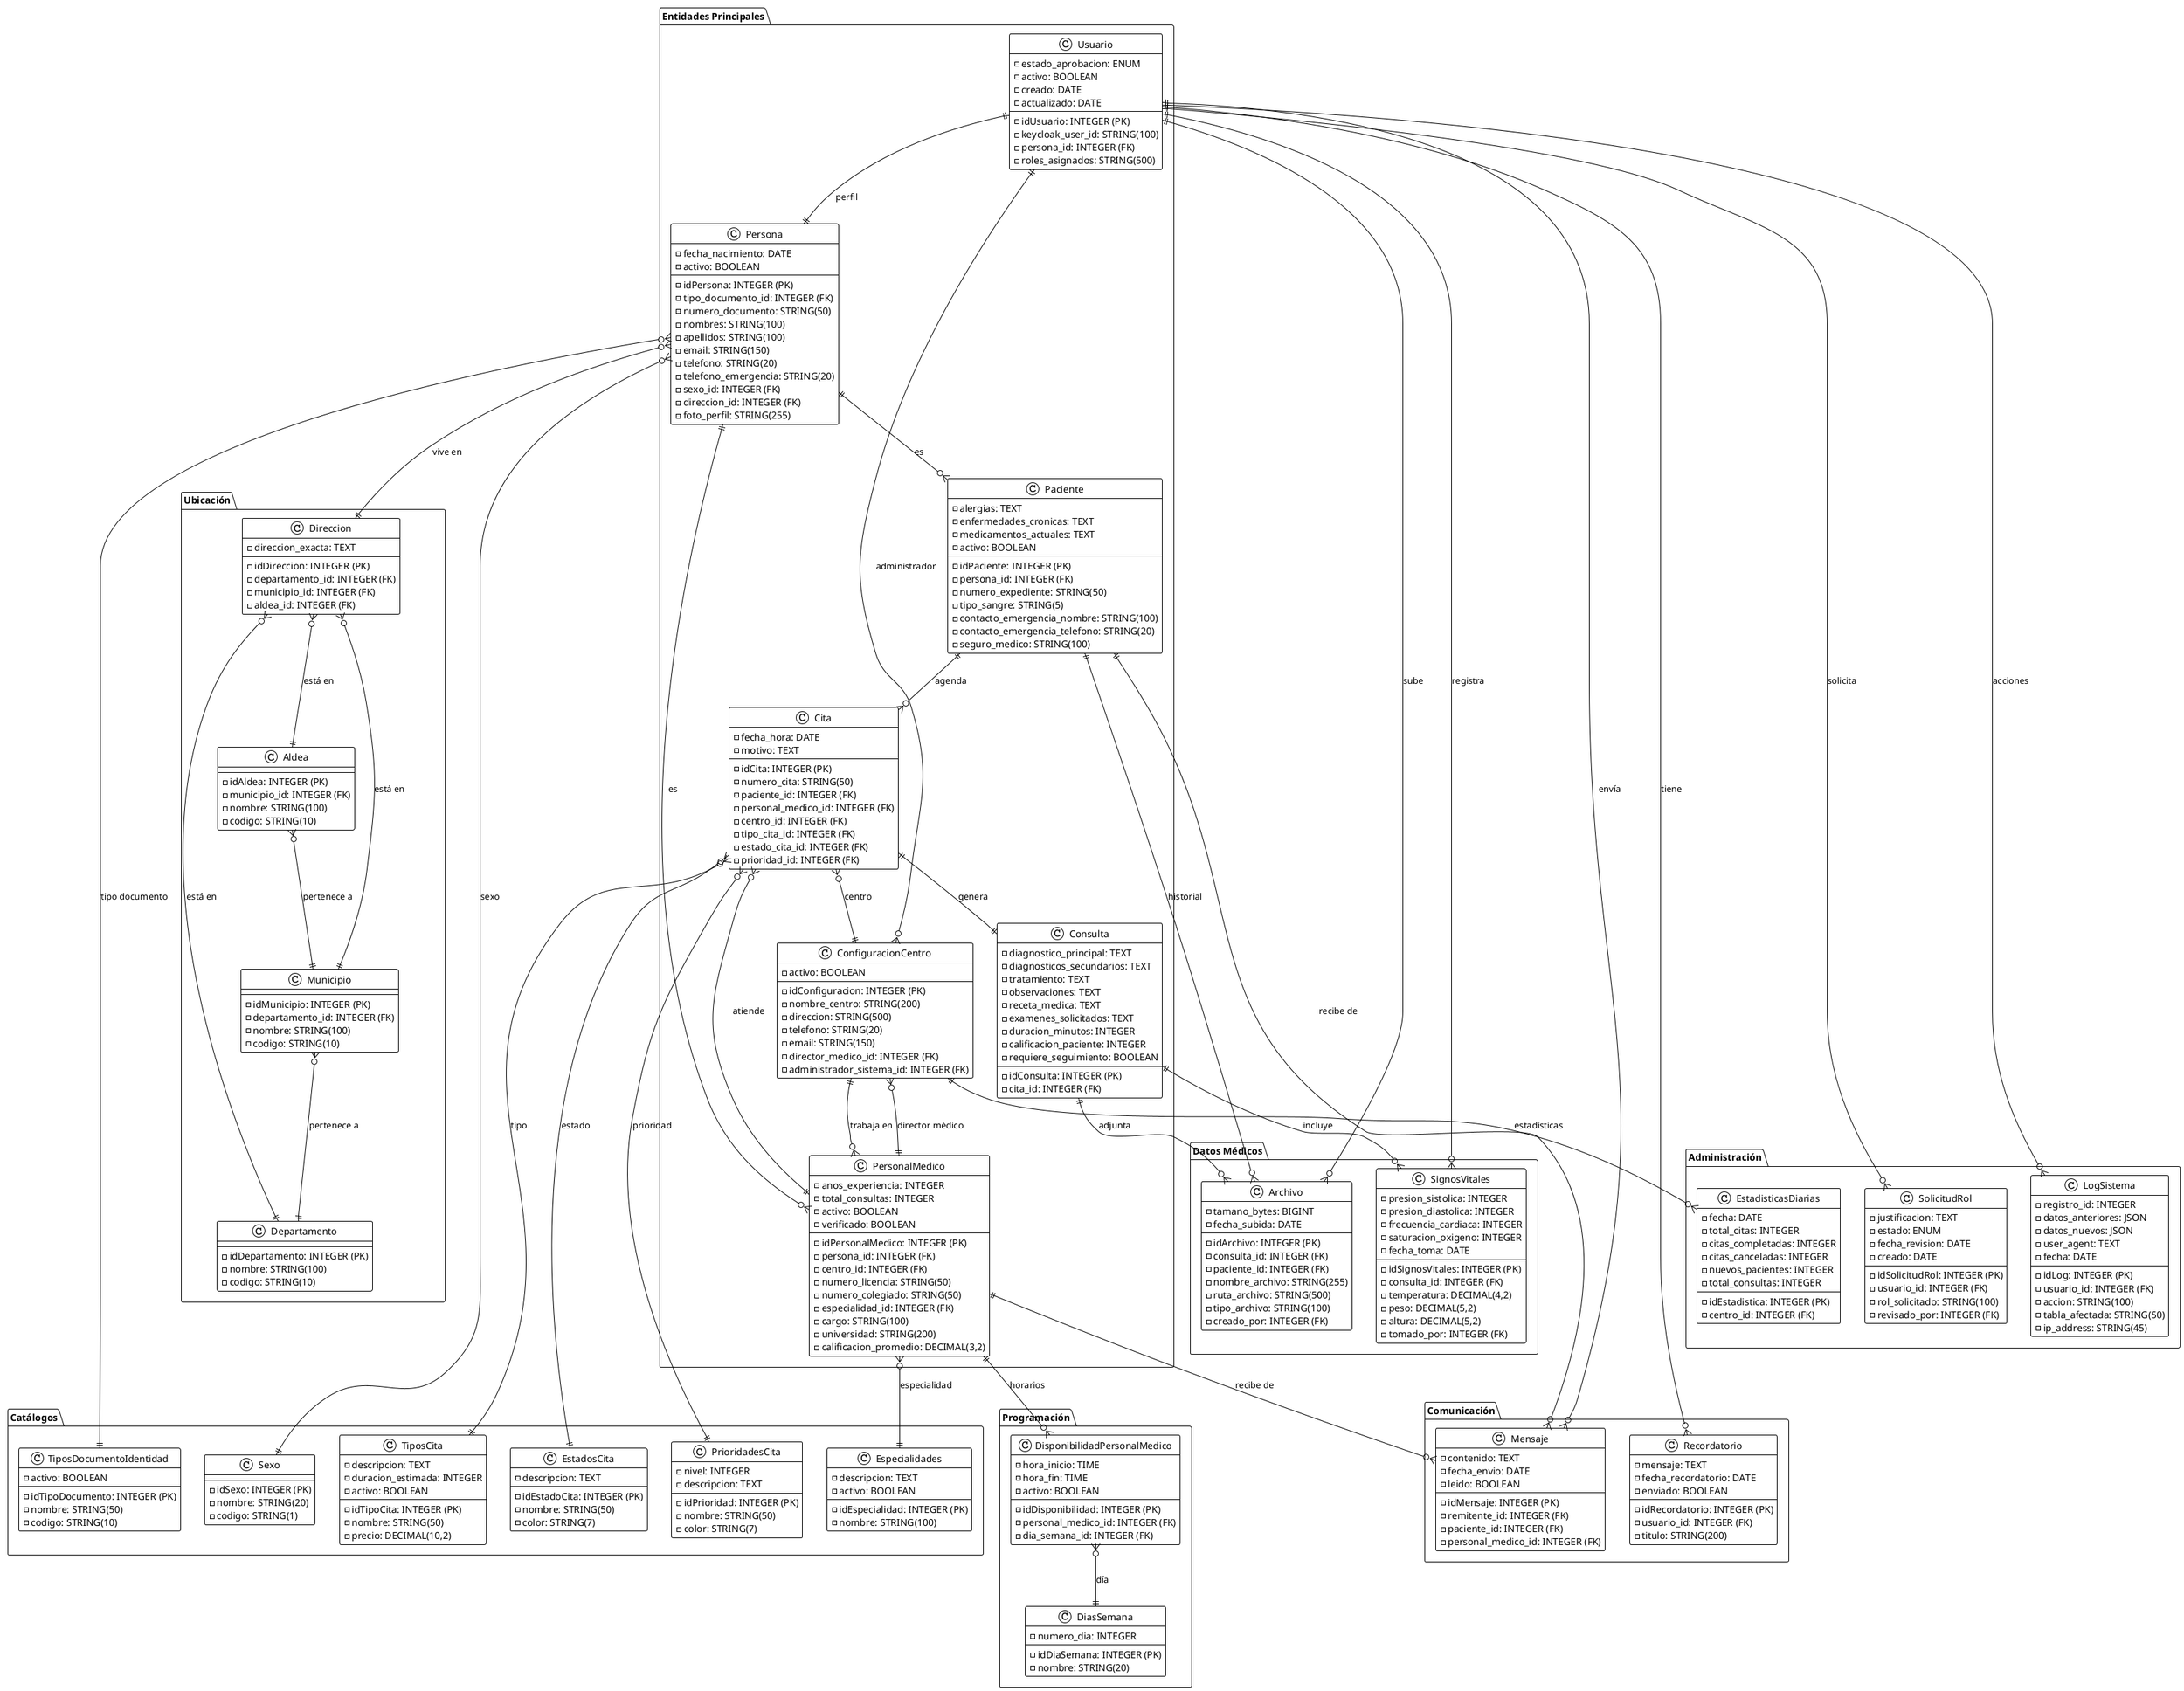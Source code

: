 @startuml DiagramaCompleto

!theme plain

package "Entidades Principales" {
    
    class Usuario {
        - idUsuario: INTEGER (PK)
        - keycloak_user_id: STRING(100)
        - persona_id: INTEGER (FK)
        - roles_asignados: STRING(500)
        - estado_aprobacion: ENUM
        - activo: BOOLEAN
        - creado: DATE
        - actualizado: DATE
    }

    class Persona {
        - idPersona: INTEGER (PK)
        - tipo_documento_id: INTEGER (FK)
        - numero_documento: STRING(50)
        - nombres: STRING(100)
        - apellidos: STRING(100)
        - email: STRING(150)
        - telefono: STRING(20)
        - telefono_emergencia: STRING(20)
        - fecha_nacimiento: DATE
        - sexo_id: INTEGER (FK)
        - direccion_id: INTEGER (FK)
        - foto_perfil: STRING(255)
        - activo: BOOLEAN
    }

    class Paciente {
        - idPaciente: INTEGER (PK)
        - persona_id: INTEGER (FK)
        - numero_expediente: STRING(50)
        - tipo_sangre: STRING(5)
        - alergias: TEXT
        - enfermedades_cronicas: TEXT
        - medicamentos_actuales: TEXT
        - contacto_emergencia_nombre: STRING(100)
        - contacto_emergencia_telefono: STRING(20)
        - seguro_medico: STRING(100)
        - activo: BOOLEAN
    }

    class PersonalMedico {
        - idPersonalMedico: INTEGER (PK)
        - persona_id: INTEGER (FK)
        - centro_id: INTEGER (FK)
        - numero_licencia: STRING(50)
        - numero_colegiado: STRING(50)
        - especialidad_id: INTEGER (FK)
        - cargo: STRING(100)
        - universidad: STRING(200)
        - anos_experiencia: INTEGER
        - calificacion_promedio: DECIMAL(3,2)
        - total_consultas: INTEGER
        - activo: BOOLEAN
        - verificado: BOOLEAN
    }

    class Cita {
        - idCita: INTEGER (PK)
        - numero_cita: STRING(50)
        - paciente_id: INTEGER (FK)
        - personal_medico_id: INTEGER (FK)
        - centro_id: INTEGER (FK)
        - tipo_cita_id: INTEGER (FK)
        - estado_cita_id: INTEGER (FK)
        - prioridad_id: INTEGER (FK)
        - fecha_hora: DATE
        - motivo: TEXT
    }

    class Consulta {
        - idConsulta: INTEGER (PK)
        - cita_id: INTEGER (FK)
        - diagnostico_principal: TEXT
        - diagnosticos_secundarios: TEXT
        - tratamiento: TEXT
        - observaciones: TEXT
        - receta_medica: TEXT
        - examenes_solicitados: TEXT
        - duracion_minutos: INTEGER
        - calificacion_paciente: INTEGER
        - requiere_seguimiento: BOOLEAN
    }

    class ConfiguracionCentro {
        - idConfiguracion: INTEGER (PK)
        - nombre_centro: STRING(200)
        - direccion: STRING(500)
        - telefono: STRING(20)
        - email: STRING(150)
        - director_medico_id: INTEGER (FK)
        - administrador_sistema_id: INTEGER (FK)
        - activo: BOOLEAN
    }
}

package "Datos Médicos" {
    
    class SignosVitales {
        - idSignosVitales: INTEGER (PK)
        - consulta_id: INTEGER (FK)
        - presion_sistolica: INTEGER
        - presion_diastolica: INTEGER
        - frecuencia_cardiaca: INTEGER
        - temperatura: DECIMAL(4,2)
        - peso: DECIMAL(5,2)
        - altura: DECIMAL(5,2)
        - saturacion_oxigeno: INTEGER
        - tomado_por: INTEGER (FK)
        - fecha_toma: DATE
    }

    class Archivo {
        - idArchivo: INTEGER (PK)
        - consulta_id: INTEGER (FK)
        - paciente_id: INTEGER (FK)
        - nombre_archivo: STRING(255)
        - ruta_archivo: STRING(500)
        - tipo_archivo: STRING(100)
        - tamano_bytes: BIGINT
        - creado_por: INTEGER (FK)
        - fecha_subida: DATE
    }
}

package "Comunicación" {
    
    class Mensaje {
        - idMensaje: INTEGER (PK)
        - remitente_id: INTEGER (FK)
        - paciente_id: INTEGER (FK)
        - personal_medico_id: INTEGER (FK)
        - contenido: TEXT
        - fecha_envio: DATE
        - leido: BOOLEAN
    }

    class Recordatorio {
        - idRecordatorio: INTEGER (PK)
        - usuario_id: INTEGER (FK)
        - titulo: STRING(200)
        - mensaje: TEXT
        - fecha_recordatorio: DATE
        - enviado: BOOLEAN
    }
}

package "Ubicación" {
    
    class Direccion {
        - idDireccion: INTEGER (PK)
        - departamento_id: INTEGER (FK)
        - municipio_id: INTEGER (FK)
        - aldea_id: INTEGER (FK)
        - direccion_exacta: TEXT
    }

    class Departamento {
        - idDepartamento: INTEGER (PK)
        - nombre: STRING(100)
        - codigo: STRING(10)
    }

    class Municipio {
        - idMunicipio: INTEGER (PK)
        - departamento_id: INTEGER (FK)
        - nombre: STRING(100)
        - codigo: STRING(10)
    }

    class Aldea {
        - idAldea: INTEGER (PK)
        - municipio_id: INTEGER (FK)
        - nombre: STRING(100)
        - codigo: STRING(10)
    }
}

package "Catálogos" {
    
    class TiposDocumentoIdentidad {
        - idTipoDocumento: INTEGER (PK)
        - nombre: STRING(50)
        - codigo: STRING(10)
        - activo: BOOLEAN
    }

    class Sexo {
        - idSexo: INTEGER (PK)
        - nombre: STRING(20)
        - codigo: STRING(1)
    }

    class Especialidades {
        - idEspecialidad: INTEGER (PK)
        - nombre: STRING(100)
        - descripcion: TEXT
        - activo: BOOLEAN
    }

    class TiposCita {
        - idTipoCita: INTEGER (PK)
        - nombre: STRING(50)
        - descripcion: TEXT
        - duracion_estimada: INTEGER
        - precio: DECIMAL(10,2)
        - activo: BOOLEAN
    }

    class EstadosCita {
        - idEstadoCita: INTEGER (PK)
        - nombre: STRING(50)
        - descripcion: TEXT
        - color: STRING(7)
    }

    class PrioridadesCita {
        - idPrioridad: INTEGER (PK)
        - nombre: STRING(50)
        - nivel: INTEGER
        - descripcion: TEXT
        - color: STRING(7)
    }
}

package "Programación" {
    
    class DisponibilidadPersonalMedico {
        - idDisponibilidad: INTEGER (PK)
        - personal_medico_id: INTEGER (FK)
        - dia_semana_id: INTEGER (FK)
        - hora_inicio: TIME
        - hora_fin: TIME
        - activo: BOOLEAN
    }

    class DiasSemana {
        - idDiaSemana: INTEGER (PK)
        - nombre: STRING(20)
        - numero_dia: INTEGER
    }
}

package "Administración" {
    
    class SolicitudRol {
        - idSolicitudRol: INTEGER (PK)
        - usuario_id: INTEGER (FK)
        - rol_solicitado: STRING(100)
        - justificacion: TEXT
        - estado: ENUM
        - revisado_por: INTEGER (FK)
        - fecha_revision: DATE
        - creado: DATE
    }

    class EstadisticasDiarias {
        - idEstadistica: INTEGER (PK)
        - centro_id: INTEGER (FK)
        - fecha: DATE
        - total_citas: INTEGER
        - citas_completadas: INTEGER
        - citas_canceladas: INTEGER
        - nuevos_pacientes: INTEGER
        - total_consultas: INTEGER
    }

    class LogSistema {
        - idLog: INTEGER (PK)
        - usuario_id: INTEGER (FK)
        - accion: STRING(100)
        - tabla_afectada: STRING(50)
        - registro_id: INTEGER
        - datos_anteriores: JSON
        - datos_nuevos: JSON
        - ip_address: STRING(45)
        - user_agent: TEXT
        - fecha: DATE
    }
}

' Relaciones principales
Usuario ||--|| Persona : "perfil"
Persona ||--o{ Paciente : "es"
Persona ||--o{ PersonalMedico : "es"

' Relaciones de ubicación
Persona }o--|| Direccion : "vive en"
Direccion }o--|| Departamento : "está en"
Direccion }o--|| Municipio : "está en"
Direccion }o--|| Aldea : "está en"
Municipio }o--|| Departamento : "pertenece a"
Aldea }o--|| Municipio : "pertenece a"

' Relaciones de documentos y sexo
Persona }o--|| TiposDocumentoIdentidad : "tipo documento"
Persona }o--|| Sexo : "sexo"

' Relaciones de citas y consultas
Paciente ||--o{ Cita : "agenda"
PersonalMedico ||--o{ Cita : "atiende"
Cita }o--|| TiposCita : "tipo"
Cita }o--|| EstadosCita : "estado"
Cita }o--|| PrioridadesCita : "prioridad"
Cita }o--|| ConfiguracionCentro : "centro"
Cita ||--|| Consulta : "genera"

' Relaciones de datos médicos
Consulta ||--o{ SignosVitales : "incluye"
Consulta ||--o{ Archivo : "adjunta"
Paciente ||--o{ Archivo : "historial"

' Relaciones de personal médico
PersonalMedico }o--|| Especialidades : "especialidad"
PersonalMedico }o--|| ConfiguracionCentro : "trabaja en"
PersonalMedico ||--o{ DisponibilidadPersonalMedico : "horarios"
DisponibilidadPersonalMedico }o--|| DiasSemana : "día"

' Relaciones de comunicación
Usuario ||--o{ Mensaje : "envía"
Paciente ||--o{ Mensaje : "recibe de"
PersonalMedico ||--o{ Mensaje : "recibe de"
Usuario ||--o{ Recordatorio : "tiene"

' Relaciones administrativas
ConfiguracionCentro }o--|| PersonalMedico : "director médico"
ConfiguracionCentro }o--|| Usuario : "administrador"
Usuario ||--o{ SolicitudRol : "solicita"
ConfiguracionCentro ||--o{ EstadisticasDiarias : "estadísticas"
Usuario ||--o{ LogSistema : "acciones"
Usuario ||--o{ SignosVitales : "registra"
Usuario ||--o{ Archivo : "sube"

@enduml

